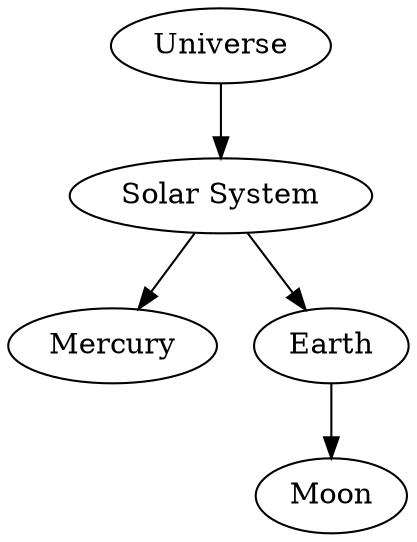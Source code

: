 digraph {
    Universe -> "Solar System";
    "Solar System" -> Mercury;
    "Solar System" -> Earth;
    Earth -> Moon;
}
